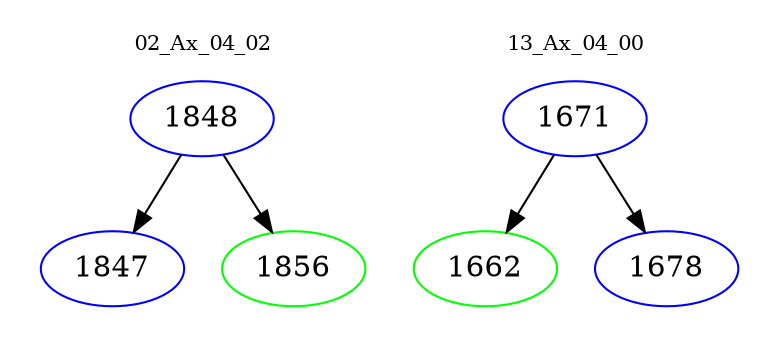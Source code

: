digraph{
subgraph cluster_0 {
color = white
label = "02_Ax_04_02";
fontsize=10;
T0_1848 [label="1848", color="blue"]
T0_1848 -> T0_1847 [color="black"]
T0_1847 [label="1847", color="blue"]
T0_1848 -> T0_1856 [color="black"]
T0_1856 [label="1856", color="green"]
}
subgraph cluster_1 {
color = white
label = "13_Ax_04_00";
fontsize=10;
T1_1671 [label="1671", color="blue"]
T1_1671 -> T1_1662 [color="black"]
T1_1662 [label="1662", color="green"]
T1_1671 -> T1_1678 [color="black"]
T1_1678 [label="1678", color="blue"]
}
}

